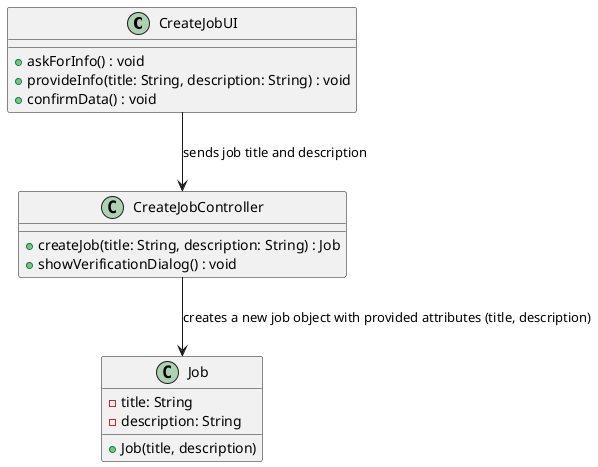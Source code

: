 @startuml
skinparam packageStyle rectangle
skinparam shadowing false
skinparam linetype polyline


class CreateJobUI {
    + askForInfo() : void
    + provideInfo(title: String, description: String) : void
    + confirmData() : void
}

class CreateJobController {
    + createJob(title: String, description: String) : Job
    + showVerificationDialog() : void
}

class Job {
    - title: String
    - description: String
    + Job(title, description)
}

CreateJobUI --> CreateJobController : sends job title and description
CreateJobController --> Job : creates a new job object with provided attributes (title, description)
@enduml
